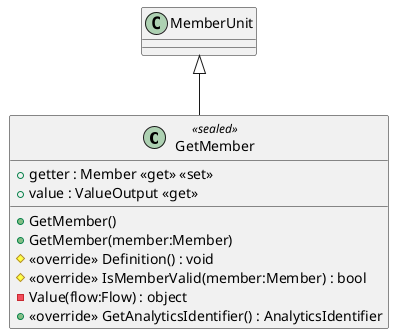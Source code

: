 @startuml
class GetMember <<sealed>> {
    + GetMember()
    + GetMember(member:Member)
    + getter : Member <<get>> <<set>>
    + value : ValueOutput <<get>>
    # <<override>> Definition() : void
    # <<override>> IsMemberValid(member:Member) : bool
    - Value(flow:Flow) : object
    + <<override>> GetAnalyticsIdentifier() : AnalyticsIdentifier
}
MemberUnit <|-- GetMember
@enduml
